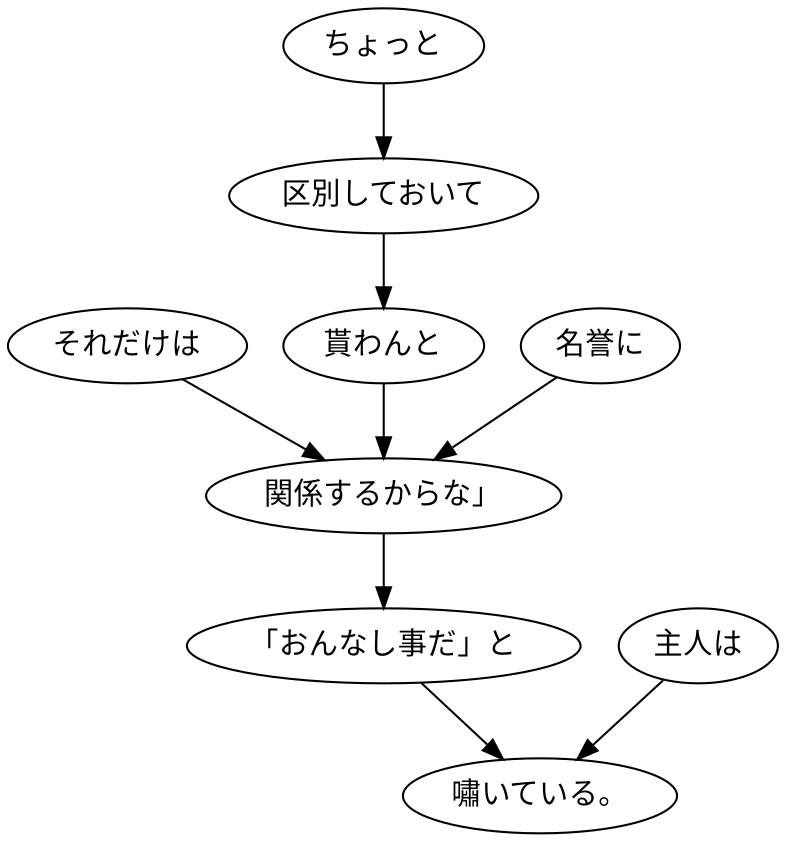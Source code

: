 digraph graph1543 {
	node0 [label="それだけは"];
	node1 [label="ちょっと"];
	node2 [label="区別しておいて"];
	node3 [label="貰わんと"];
	node4 [label="名誉に"];
	node5 [label="関係するからな」"];
	node6 [label="「おんなし事だ」と"];
	node7 [label="主人は"];
	node8 [label="嘯いている。"];
	node0 -> node5;
	node1 -> node2;
	node2 -> node3;
	node3 -> node5;
	node4 -> node5;
	node5 -> node6;
	node6 -> node8;
	node7 -> node8;
}
